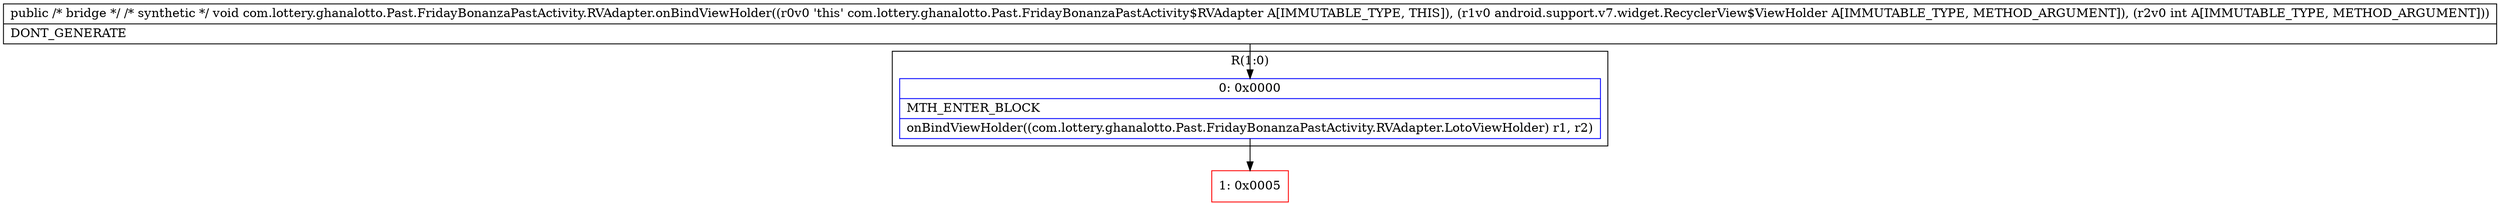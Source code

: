digraph "CFG forcom.lottery.ghanalotto.Past.FridayBonanzaPastActivity.RVAdapter.onBindViewHolder(Landroid\/support\/v7\/widget\/RecyclerView$ViewHolder;I)V" {
subgraph cluster_Region_1512588721 {
label = "R(1:0)";
node [shape=record,color=blue];
Node_0 [shape=record,label="{0\:\ 0x0000|MTH_ENTER_BLOCK\l|onBindViewHolder((com.lottery.ghanalotto.Past.FridayBonanzaPastActivity.RVAdapter.LotoViewHolder) r1, r2)\l}"];
}
Node_1 [shape=record,color=red,label="{1\:\ 0x0005}"];
MethodNode[shape=record,label="{public \/* bridge *\/ \/* synthetic *\/ void com.lottery.ghanalotto.Past.FridayBonanzaPastActivity.RVAdapter.onBindViewHolder((r0v0 'this' com.lottery.ghanalotto.Past.FridayBonanzaPastActivity$RVAdapter A[IMMUTABLE_TYPE, THIS]), (r1v0 android.support.v7.widget.RecyclerView$ViewHolder A[IMMUTABLE_TYPE, METHOD_ARGUMENT]), (r2v0 int A[IMMUTABLE_TYPE, METHOD_ARGUMENT]))  | DONT_GENERATE\l}"];
MethodNode -> Node_0;
Node_0 -> Node_1;
}

